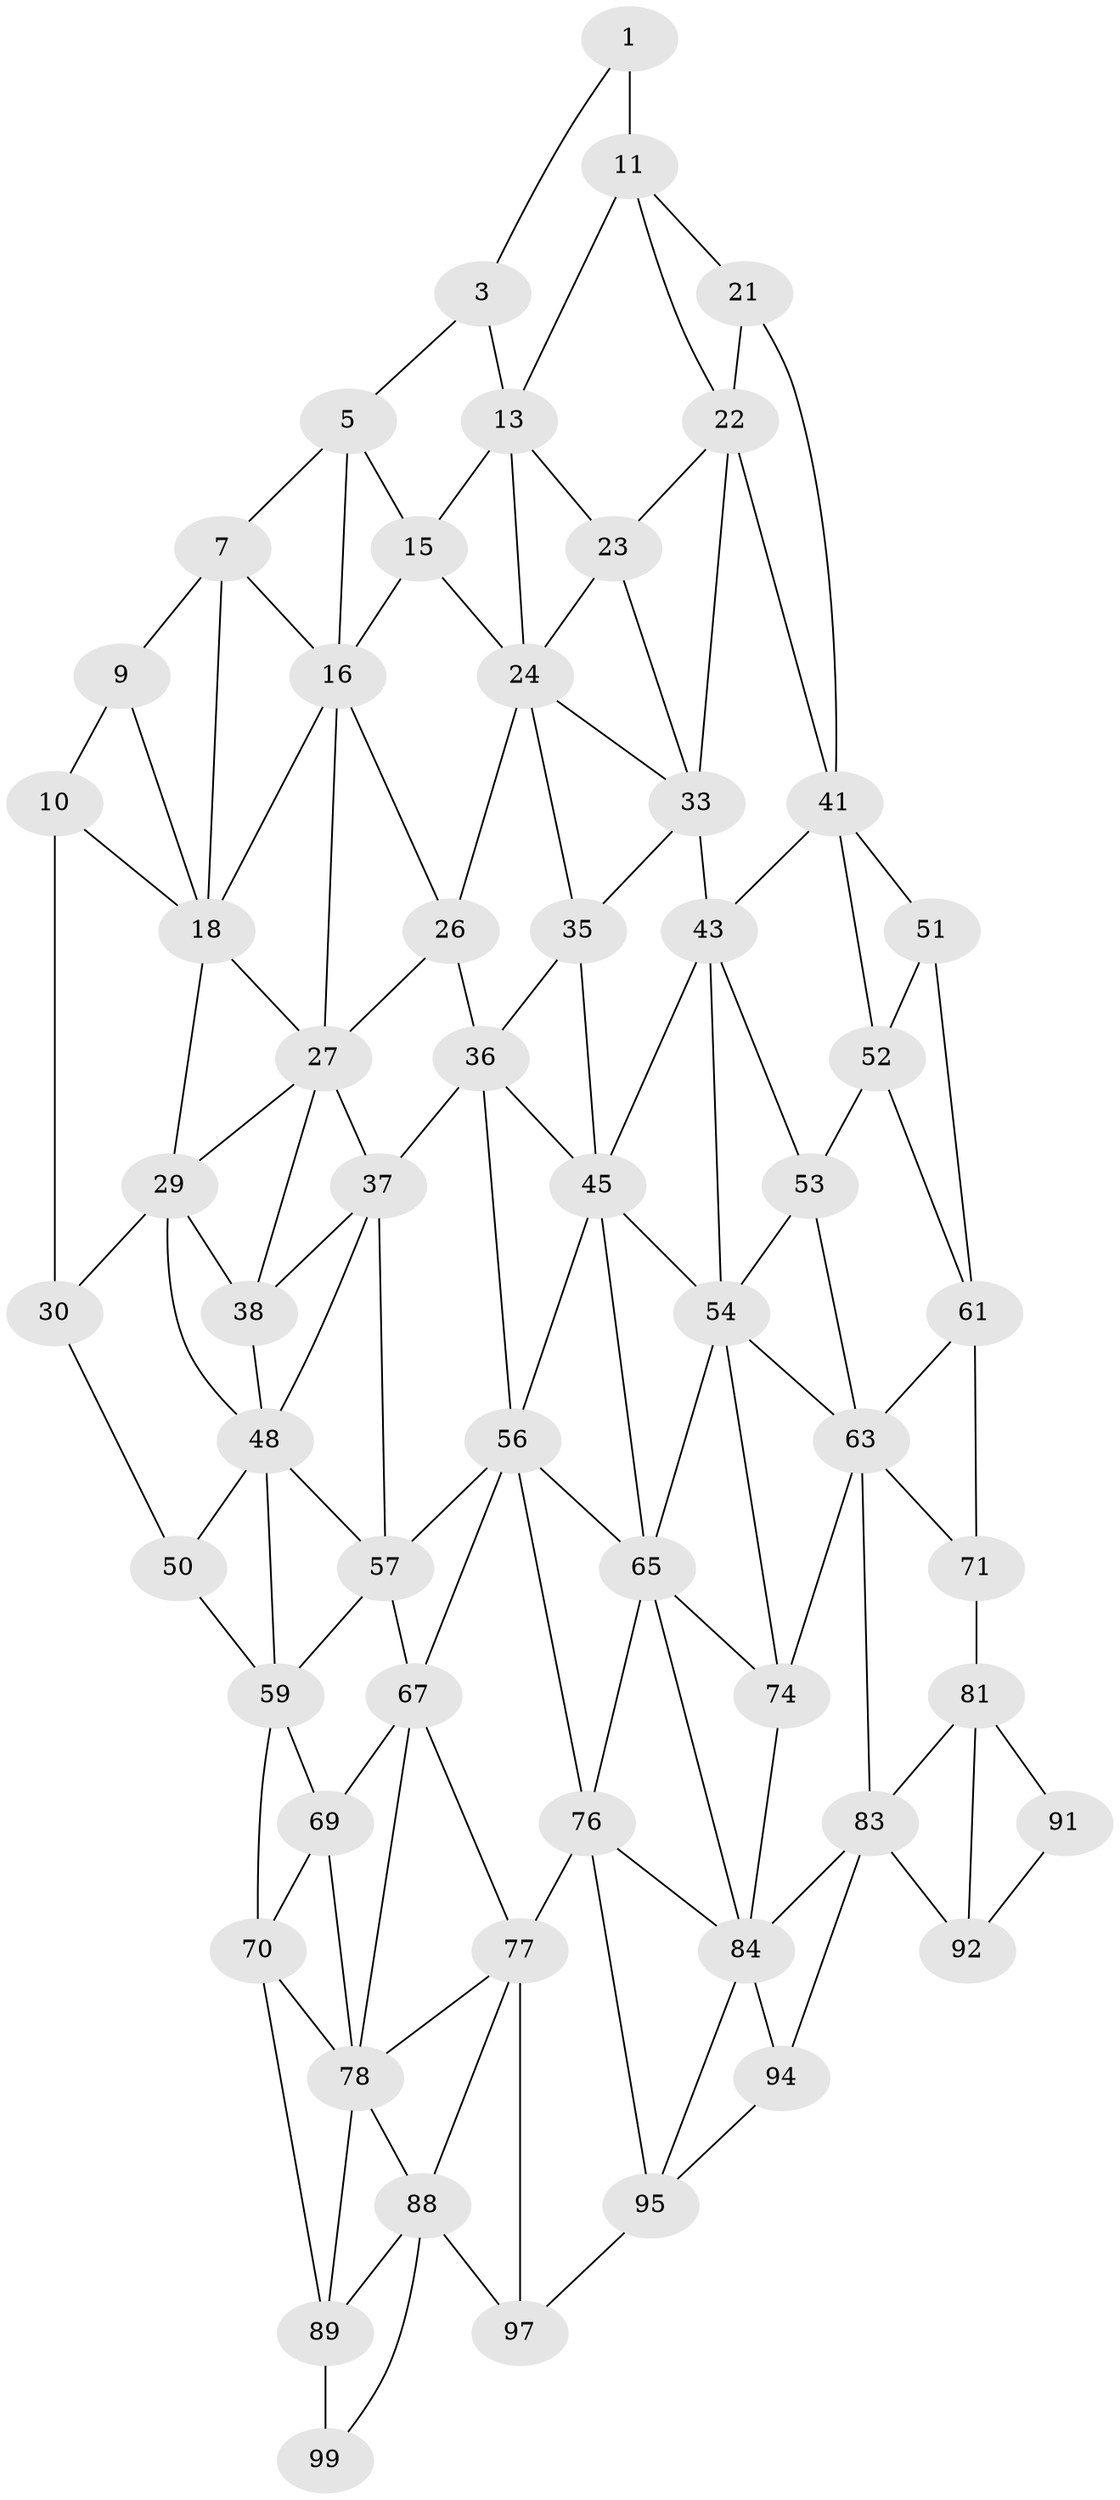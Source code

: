 // original degree distribution, {2: 0.04, 3: 0.32, 4: 0.64}
// Generated by graph-tools (version 1.1) at 2025/38/02/21/25 10:38:57]
// undirected, 58 vertices, 127 edges
graph export_dot {
graph [start="1"]
  node [color=gray90,style=filled];
  1 [super="+2"];
  3 [super="+4"];
  5 [super="+6"];
  7 [super="+8"];
  9;
  10 [super="+20"];
  11 [super="+12"];
  13 [super="+14"];
  15;
  16 [super="+17"];
  18 [super="+19"];
  21 [super="+31"];
  22 [super="+32"];
  23;
  24 [super="+25"];
  26;
  27 [super="+28"];
  29 [super="+39"];
  30 [super="+40"];
  33 [super="+34"];
  35;
  36 [super="+46"];
  37 [super="+47"];
  38;
  41 [super="+42"];
  43 [super="+44"];
  45 [super="+55"];
  48 [super="+49"];
  50;
  51;
  52;
  53;
  54 [super="+64"];
  56 [super="+66"];
  57 [super="+58"];
  59 [super="+60"];
  61 [super="+62"];
  63 [super="+73"];
  65 [super="+75"];
  67 [super="+68"];
  69;
  70 [super="+80"];
  71 [super="+72"];
  74;
  76 [super="+86"];
  77 [super="+87"];
  78 [super="+79"];
  81 [super="+82"];
  83 [super="+93"];
  84 [super="+85"];
  88 [super="+98"];
  89 [super="+90"];
  91;
  92;
  94;
  95 [super="+96"];
  97;
  99 [super="+100"];
  1 -- 11 [weight=2];
  1 -- 3;
  3 -- 13 [weight=2];
  3 -- 5;
  5 -- 15;
  5 -- 16;
  5 -- 7;
  7 -- 9;
  7 -- 18;
  7 -- 16;
  9 -- 10;
  9 -- 18;
  10 -- 18;
  10 -- 30;
  11 -- 21;
  11 -- 13;
  11 -- 22;
  13 -- 23;
  13 -- 24;
  13 -- 15;
  15 -- 16;
  15 -- 24;
  16 -- 26;
  16 -- 18;
  16 -- 27;
  18 -- 29;
  18 -- 27;
  21 -- 22 [weight=2];
  21 -- 41;
  22 -- 23;
  22 -- 33;
  22 -- 41;
  23 -- 33;
  23 -- 24;
  24 -- 33;
  24 -- 26;
  24 -- 35;
  26 -- 36;
  26 -- 27;
  27 -- 37;
  27 -- 29;
  27 -- 38;
  29 -- 30 [weight=2];
  29 -- 38;
  29 -- 48;
  30 -- 50;
  33 -- 43 [weight=2];
  33 -- 35;
  35 -- 45;
  35 -- 36;
  36 -- 37 [weight=2];
  36 -- 56;
  36 -- 45;
  37 -- 38;
  37 -- 48;
  37 -- 57;
  38 -- 48;
  41 -- 51;
  41 -- 43;
  41 -- 52;
  43 -- 53;
  43 -- 45;
  43 -- 54;
  45 -- 56;
  45 -- 65;
  45 -- 54;
  48 -- 57;
  48 -- 50;
  48 -- 59;
  50 -- 59;
  51 -- 61;
  51 -- 52;
  52 -- 53;
  52 -- 61;
  53 -- 63;
  53 -- 54;
  54 -- 65;
  54 -- 74;
  54 -- 63;
  56 -- 57;
  56 -- 65;
  56 -- 67;
  56 -- 76;
  57 -- 67 [weight=2];
  57 -- 59;
  59 -- 69;
  59 -- 70;
  61 -- 71 [weight=2];
  61 -- 63;
  63 -- 74;
  63 -- 83;
  63 -- 71;
  65 -- 74;
  65 -- 76;
  65 -- 84;
  67 -- 77;
  67 -- 69;
  67 -- 78;
  69 -- 70;
  69 -- 78;
  70 -- 89;
  70 -- 78;
  71 -- 81 [weight=2];
  74 -- 84;
  76 -- 77 [weight=2];
  76 -- 95;
  76 -- 84;
  77 -- 78;
  77 -- 88;
  77 -- 97;
  78 -- 88;
  78 -- 89;
  81 -- 91;
  81 -- 83;
  81 -- 92;
  83 -- 84;
  83 -- 92;
  83 -- 94;
  84 -- 94;
  84 -- 95;
  88 -- 89;
  88 -- 97;
  88 -- 99;
  89 -- 99 [weight=2];
  91 -- 92;
  94 -- 95;
  95 -- 97;
}
